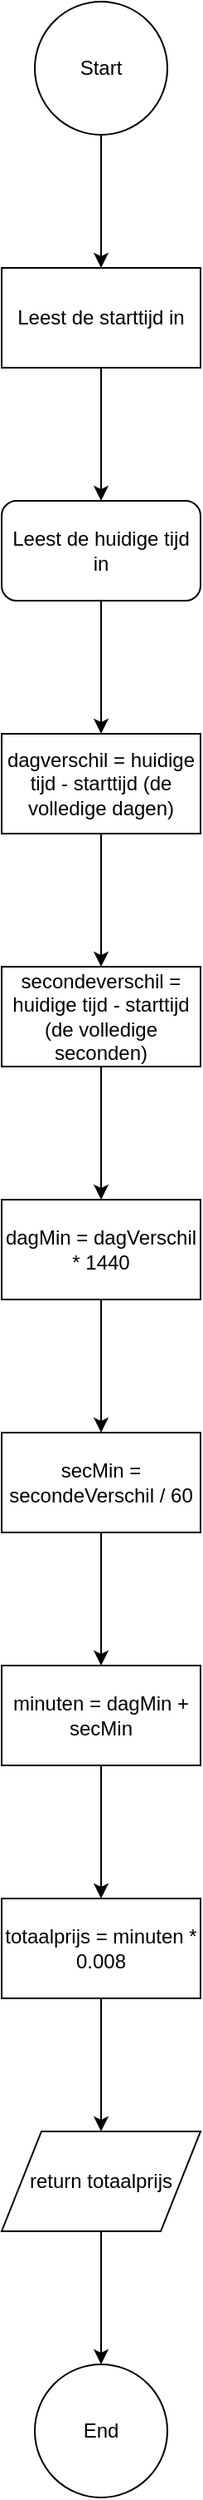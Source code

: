 <mxfile version="12.1.9" type="google" pages="1"><diagram id="BWHSs0HAIieQnxco4yho" name="Page-1"><mxGraphModel dx="1248" dy="470" grid="1" gridSize="10" guides="1" tooltips="1" connect="1" arrows="1" fold="1" page="1" pageScale="1" pageWidth="850" pageHeight="1100" math="0" shadow="0"><root><mxCell id="0"/><mxCell id="1" parent="0"/><mxCell id="qXzsUP3GwvCFCEilIT8P-3" value="Start" style="ellipse;whiteSpace=wrap;html=1;aspect=fixed;" vertex="1" parent="1"><mxGeometry x="384" y="90" width="80" height="80" as="geometry"/></mxCell><mxCell id="qXzsUP3GwvCFCEilIT8P-12" value="" style="endArrow=classic;html=1;entryX=0.5;entryY=0;entryDx=0;entryDy=0;" edge="1" parent="1"><mxGeometry width="50" height="50" relative="1" as="geometry"><mxPoint x="424" y="170" as="sourcePoint"/><mxPoint x="424" y="250" as="targetPoint"/></mxGeometry></mxCell><mxCell id="qXzsUP3GwvCFCEilIT8P-13" value="Leest de starttijd in" style="rounded=0;whiteSpace=wrap;html=1;" vertex="1" parent="1"><mxGeometry x="364" y="250" width="120" height="60" as="geometry"/></mxCell><mxCell id="qXzsUP3GwvCFCEilIT8P-15" value="" style="endArrow=classic;html=1;entryX=0.5;entryY=0;entryDx=0;entryDy=0;" edge="1" parent="1"><mxGeometry width="50" height="50" relative="1" as="geometry"><mxPoint x="424" y="310" as="sourcePoint"/><mxPoint x="424" y="390" as="targetPoint"/></mxGeometry></mxCell><mxCell id="qXzsUP3GwvCFCEilIT8P-16" value="Leest de huidige tijd in" style="rounded=1;whiteSpace=wrap;html=1;" vertex="1" parent="1"><mxGeometry x="364" y="390" width="120" height="60" as="geometry"/></mxCell><mxCell id="qXzsUP3GwvCFCEilIT8P-17" value="" style="endArrow=classic;html=1;entryX=0.5;entryY=0;entryDx=0;entryDy=0;" edge="1" parent="1"><mxGeometry width="50" height="50" relative="1" as="geometry"><mxPoint x="424" y="450" as="sourcePoint"/><mxPoint x="424" y="530" as="targetPoint"/></mxGeometry></mxCell><mxCell id="qXzsUP3GwvCFCEilIT8P-18" value="dagverschil = huidige tijd - starttijd (de volledige dagen)" style="rounded=0;whiteSpace=wrap;html=1;" vertex="1" parent="1"><mxGeometry x="364" y="530" width="120" height="60" as="geometry"/></mxCell><mxCell id="qXzsUP3GwvCFCEilIT8P-19" value="" style="endArrow=classic;html=1;entryX=0.5;entryY=0;entryDx=0;entryDy=0;" edge="1" parent="1"><mxGeometry width="50" height="50" relative="1" as="geometry"><mxPoint x="424" y="590" as="sourcePoint"/><mxPoint x="424" y="670" as="targetPoint"/></mxGeometry></mxCell><mxCell id="qXzsUP3GwvCFCEilIT8P-20" value="secondeverschil = huidige tijd - starttijd (de volledige seconden)" style="rounded=0;whiteSpace=wrap;html=1;" vertex="1" parent="1"><mxGeometry x="364" y="670" width="120" height="60" as="geometry"/></mxCell><mxCell id="qXzsUP3GwvCFCEilIT8P-21" value="" style="endArrow=classic;html=1;entryX=0.5;entryY=0;entryDx=0;entryDy=0;" edge="1" parent="1"><mxGeometry width="50" height="50" relative="1" as="geometry"><mxPoint x="424" y="730" as="sourcePoint"/><mxPoint x="424" y="810" as="targetPoint"/></mxGeometry></mxCell><mxCell id="qXzsUP3GwvCFCEilIT8P-22" value="dagMin = dagVerschil * 1440 " style="rounded=0;whiteSpace=wrap;html=1;" vertex="1" parent="1"><mxGeometry x="364" y="810" width="120" height="60" as="geometry"/></mxCell><mxCell id="qXzsUP3GwvCFCEilIT8P-23" value="" style="endArrow=classic;html=1;entryX=0.5;entryY=0;entryDx=0;entryDy=0;" edge="1" parent="1"><mxGeometry width="50" height="50" relative="1" as="geometry"><mxPoint x="424" y="870" as="sourcePoint"/><mxPoint x="424" y="950" as="targetPoint"/></mxGeometry></mxCell><mxCell id="qXzsUP3GwvCFCEilIT8P-24" value="secMin = secondeVerschil / 60" style="rounded=0;whiteSpace=wrap;html=1;" vertex="1" parent="1"><mxGeometry x="364" y="950" width="120" height="60" as="geometry"/></mxCell><mxCell id="qXzsUP3GwvCFCEilIT8P-28" value="" style="endArrow=classic;html=1;entryX=0.5;entryY=0;entryDx=0;entryDy=0;" edge="1" parent="1"><mxGeometry width="50" height="50" relative="1" as="geometry"><mxPoint x="424" y="1010" as="sourcePoint"/><mxPoint x="424" y="1090" as="targetPoint"/></mxGeometry></mxCell><mxCell id="qXzsUP3GwvCFCEilIT8P-29" value="minuten = dagMin + secMin " style="rounded=0;whiteSpace=wrap;html=1;" vertex="1" parent="1"><mxGeometry x="364" y="1090" width="120" height="60" as="geometry"/></mxCell><mxCell id="qXzsUP3GwvCFCEilIT8P-30" value="" style="endArrow=classic;html=1;entryX=0.5;entryY=0;entryDx=0;entryDy=0;" edge="1" parent="1"><mxGeometry width="50" height="50" relative="1" as="geometry"><mxPoint x="424" y="1150" as="sourcePoint"/><mxPoint x="424" y="1230" as="targetPoint"/></mxGeometry></mxCell><mxCell id="qXzsUP3GwvCFCEilIT8P-31" value="totaalprijs = minuten * 0.008 " style="rounded=0;whiteSpace=wrap;html=1;" vertex="1" parent="1"><mxGeometry x="364" y="1230" width="120" height="60" as="geometry"/></mxCell><mxCell id="qXzsUP3GwvCFCEilIT8P-32" value="" style="endArrow=classic;html=1;entryX=0.5;entryY=0;entryDx=0;entryDy=0;" edge="1" parent="1"><mxGeometry width="50" height="50" relative="1" as="geometry"><mxPoint x="424" y="1290" as="sourcePoint"/><mxPoint x="424" y="1370" as="targetPoint"/></mxGeometry></mxCell><mxCell id="qXzsUP3GwvCFCEilIT8P-33" value="return totaalprijs" style="shape=parallelogram;perimeter=parallelogramPerimeter;whiteSpace=wrap;html=1;" vertex="1" parent="1"><mxGeometry x="364" y="1370" width="120" height="60" as="geometry"/></mxCell><mxCell id="qXzsUP3GwvCFCEilIT8P-34" value="" style="endArrow=classic;html=1;entryX=0.5;entryY=0;entryDx=0;entryDy=0;" edge="1" parent="1"><mxGeometry width="50" height="50" relative="1" as="geometry"><mxPoint x="424" y="1430" as="sourcePoint"/><mxPoint x="424" y="1510" as="targetPoint"/></mxGeometry></mxCell><mxCell id="qXzsUP3GwvCFCEilIT8P-35" value="End" style="ellipse;whiteSpace=wrap;html=1;aspect=fixed;" vertex="1" parent="1"><mxGeometry x="384" y="1510" width="80" height="80" as="geometry"/></mxCell></root></mxGraphModel></diagram></mxfile>